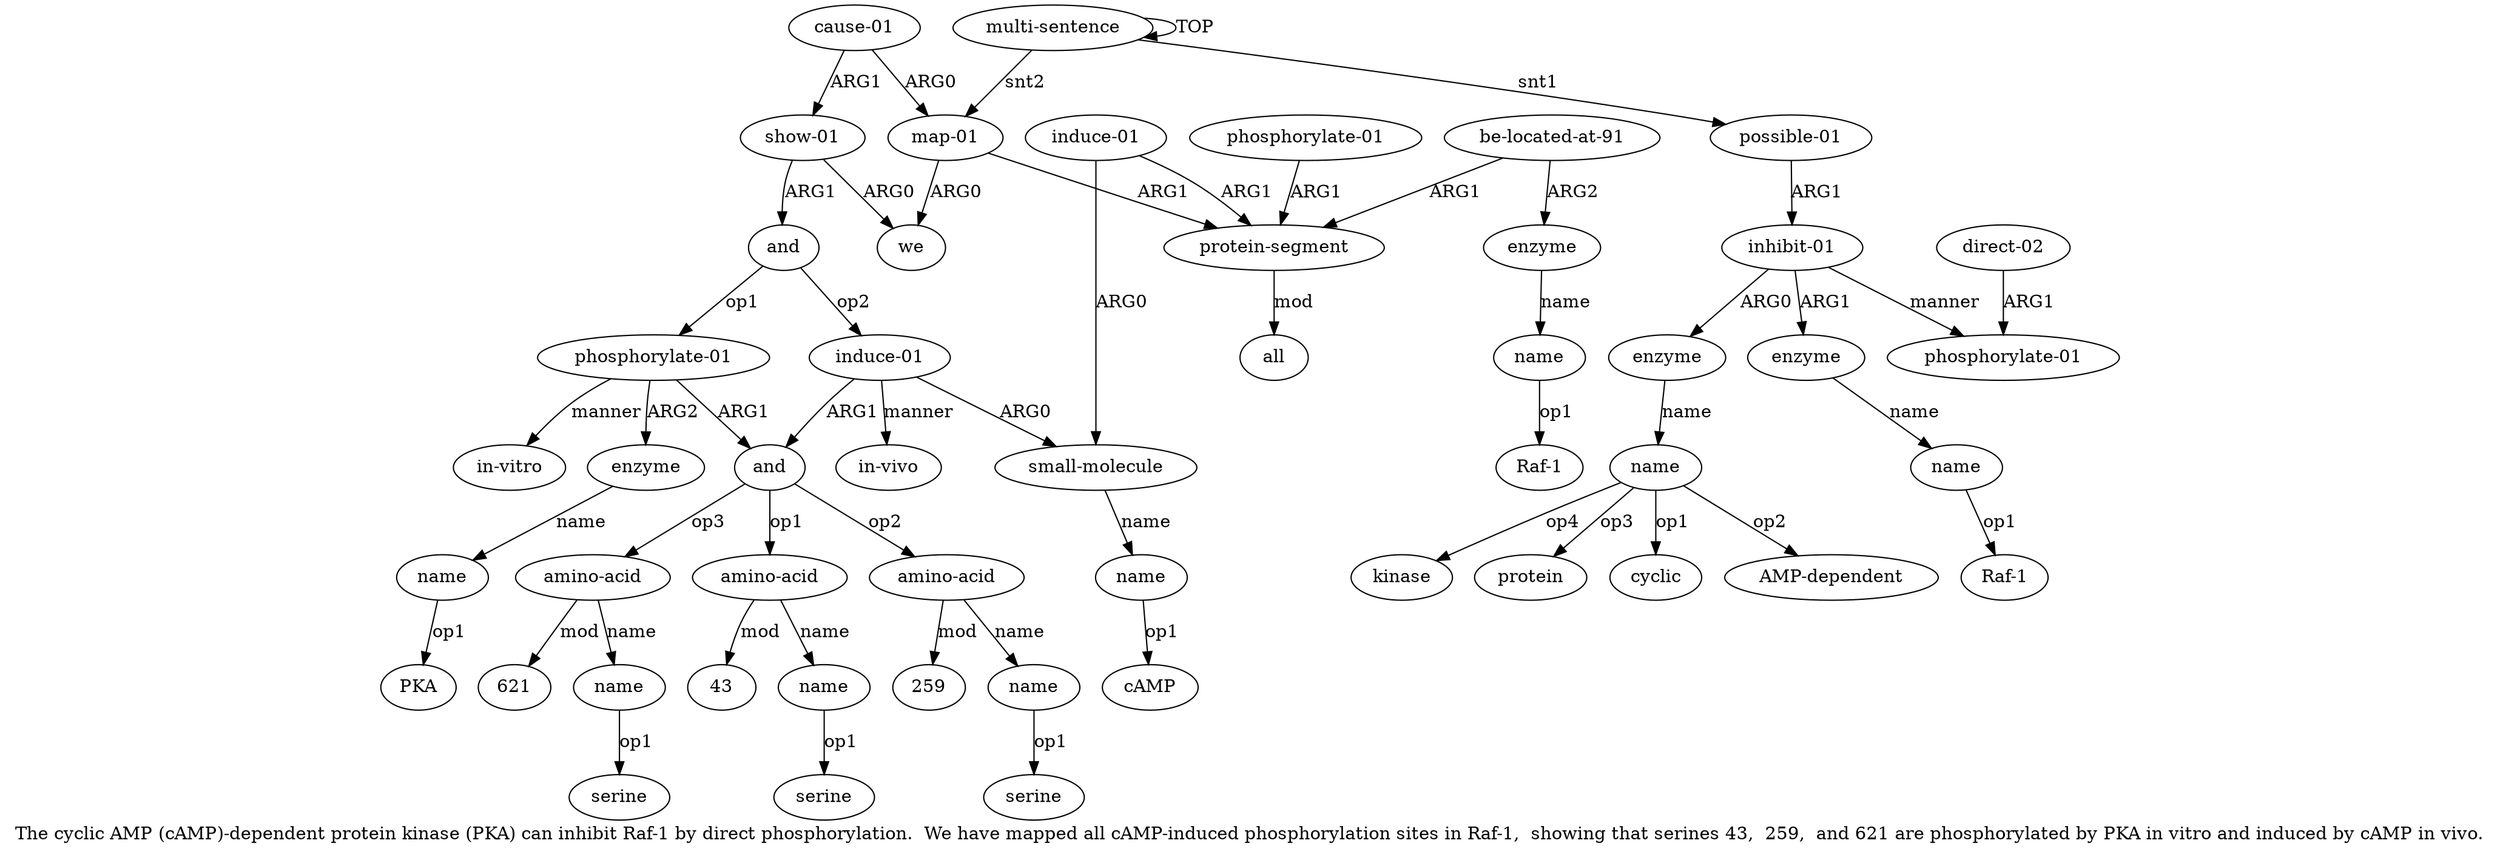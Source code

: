 digraph  {
	graph [label="The cyclic AMP (cAMP)-dependent protein kinase (PKA) can inhibit Raf-1 by direct phosphorylation.  We have mapped all cAMP-induced \
phosphorylation sites in Raf-1,  showing that serines 43,  259,  and 621 are phosphorylated by PKA in vitro and induced by cAMP \
in vivo."];
	node [label="\N"];
	a20	 [color=black,
		gold_ind=20,
		gold_label="cause-01",
		label="cause-01",
		test_ind=20,
		test_label="cause-01"];
	a21	 [color=black,
		gold_ind=21,
		gold_label="show-01",
		label="show-01",
		test_ind=21,
		test_label="show-01"];
	a20 -> a21 [key=0,
	color=black,
	gold_label=ARG1,
	label=ARG1,
	test_label=ARG1];
a9 [color=black,
	gold_ind=9,
	gold_label="map-01",
	label="map-01",
	test_ind=9,
	test_label="map-01"];
a20 -> a9 [key=0,
color=black,
gold_label=ARG0,
label=ARG0,
test_label=ARG0];
a22 [color=black,
gold_ind=22,
gold_label=and,
label=and,
test_ind=22,
test_label=and];
a21 -> a22 [key=0,
color=black,
gold_label=ARG1,
label=ARG1,
test_label=ARG1];
a10 [color=black,
gold_ind=10,
gold_label=we,
label=we,
test_ind=10,
test_label=we];
a21 -> a10 [key=0,
color=black,
gold_label=ARG0,
label=ARG0,
test_label=ARG0];
a23 [color=black,
gold_ind=23,
gold_label="phosphorylate-01",
label="phosphorylate-01",
test_ind=23,
test_label="phosphorylate-01"];
a22 -> a23 [key=0,
color=black,
gold_label=op1,
label=op1,
test_label=op1];
a34 [color=black,
gold_ind=34,
gold_label="induce-01",
label="induce-01",
test_ind=34,
test_label="induce-01"];
a22 -> a34 [key=0,
color=black,
gold_label=op2,
label=op2,
test_label=op2];
a24 [color=black,
gold_ind=24,
gold_label=and,
label=and,
test_ind=24,
test_label=and];
a23 -> a24 [key=0,
color=black,
gold_label=ARG1,
label=ARG1,
test_label=ARG1];
a31 [color=black,
gold_ind=31,
gold_label=enzyme,
label=enzyme,
test_ind=31,
test_label=enzyme];
a23 -> a31 [key=0,
color=black,
gold_label=ARG2,
label=ARG2,
test_label=ARG2];
a33 [color=black,
gold_ind=33,
gold_label="in-vitro",
label="in-vitro",
test_ind=33,
test_label="in-vitro"];
a23 -> a33 [key=0,
color=black,
gold_label=manner,
label=manner,
test_label=manner];
a25 [color=black,
gold_ind=25,
gold_label="amino-acid",
label="amino-acid",
test_ind=25,
test_label="amino-acid"];
a24 -> a25 [key=0,
color=black,
gold_label=op1,
label=op1,
test_label=op1];
a27 [color=black,
gold_ind=27,
gold_label="amino-acid",
label="amino-acid",
test_ind=27,
test_label="amino-acid"];
a24 -> a27 [key=0,
color=black,
gold_label=op2,
label=op2,
test_label=op2];
a29 [color=black,
gold_ind=29,
gold_label="amino-acid",
label="amino-acid",
test_ind=29,
test_label="amino-acid"];
a24 -> a29 [key=0,
color=black,
gold_label=op3,
label=op3,
test_label=op3];
a26 [color=black,
gold_ind=26,
gold_label=name,
label=name,
test_ind=26,
test_label=name];
a25 -> a26 [key=0,
color=black,
gold_label=name,
label=name,
test_label=name];
"a25 43" [color=black,
gold_ind=-1,
gold_label=43,
label=43,
test_ind=-1,
test_label=43];
a25 -> "a25 43" [key=0,
color=black,
gold_label=mod,
label=mod,
test_label=mod];
"a26 serine" [color=black,
gold_ind=-1,
gold_label=serine,
label=serine,
test_ind=-1,
test_label=serine];
a26 -> "a26 serine" [key=0,
color=black,
gold_label=op1,
label=op1,
test_label=op1];
a28 [color=black,
gold_ind=28,
gold_label=name,
label=name,
test_ind=28,
test_label=name];
a27 -> a28 [key=0,
color=black,
gold_label=name,
label=name,
test_label=name];
"a27 259" [color=black,
gold_ind=-1,
gold_label=259,
label=259,
test_ind=-1,
test_label=259];
a27 -> "a27 259" [key=0,
color=black,
gold_label=mod,
label=mod,
test_label=mod];
"a28 serine" [color=black,
gold_ind=-1,
gold_label=serine,
label=serine,
test_ind=-1,
test_label=serine];
a28 -> "a28 serine" [key=0,
color=black,
gold_label=op1,
label=op1,
test_label=op1];
a30 [color=black,
gold_ind=30,
gold_label=name,
label=name,
test_ind=30,
test_label=name];
a29 -> a30 [key=0,
color=black,
gold_label=name,
label=name,
test_label=name];
"a29 621" [color=black,
gold_ind=-1,
gold_label=621,
label=621,
test_ind=-1,
test_label=621];
a29 -> "a29 621" [key=0,
color=black,
gold_label=mod,
label=mod,
test_label=mod];
a32 [color=black,
gold_ind=32,
gold_label=name,
label=name,
test_ind=32,
test_label=name];
a31 -> a32 [key=0,
color=black,
gold_label=name,
label=name,
test_label=name];
"a30 serine" [color=black,
gold_ind=-1,
gold_label=serine,
label=serine,
test_ind=-1,
test_label=serine];
a30 -> "a30 serine" [key=0,
color=black,
gold_label=op1,
label=op1,
test_label=op1];
"a32 PKA" [color=black,
gold_ind=-1,
gold_label=PKA,
label=PKA,
test_ind=-1,
test_label=PKA];
a35 [color=black,
gold_ind=35,
gold_label="in-vivo",
label="in-vivo",
test_ind=35,
test_label="in-vivo"];
a34 -> a24 [key=0,
color=black,
gold_label=ARG1,
label=ARG1,
test_label=ARG1];
a34 -> a35 [key=0,
color=black,
gold_label=manner,
label=manner,
test_label=manner];
a17 [color=black,
gold_ind=17,
gold_label="small-molecule",
label="small-molecule",
test_ind=17,
test_label="small-molecule"];
a34 -> a17 [key=0,
color=black,
gold_label=ARG0,
label=ARG0,
test_label=ARG0];
"a4 cyclic" [color=black,
gold_ind=-1,
gold_label=cyclic,
label=cyclic,
test_ind=-1,
test_label=cyclic];
"a4 AMP-dependent" [color=black,
gold_ind=-1,
gold_label="AMP-dependent",
label="AMP-dependent",
test_ind=-1,
test_label="AMP-dependent"];
a32 -> "a32 PKA" [key=0,
color=black,
gold_label=op1,
label=op1,
test_label=op1];
a15 [color=black,
gold_ind=15,
gold_label="phosphorylate-01",
label="phosphorylate-01",
test_ind=15,
test_label="phosphorylate-01"];
a11 [color=black,
gold_ind=11,
gold_label="protein-segment",
label="protein-segment",
test_ind=11,
test_label="protein-segment"];
a15 -> a11 [key=0,
color=black,
gold_label=ARG1,
label=ARG1,
test_label=ARG1];
a14 [color=black,
gold_ind=14,
gold_label=name,
label=name,
test_ind=14,
test_label=name];
"a14 Raf-1" [color=black,
gold_ind=-1,
gold_label="Raf-1",
label="Raf-1",
test_ind=-1,
test_label="Raf-1"];
a14 -> "a14 Raf-1" [key=0,
color=black,
gold_label=op1,
label=op1,
test_label=op1];
a18 [color=black,
gold_ind=18,
gold_label=name,
label=name,
test_ind=18,
test_label=name];
a17 -> a18 [key=0,
color=black,
gold_label=name,
label=name,
test_label=name];
a16 [color=black,
gold_ind=16,
gold_label="induce-01",
label="induce-01",
test_ind=16,
test_label="induce-01"];
a16 -> a17 [key=0,
color=black,
gold_label=ARG0,
label=ARG0,
test_label=ARG0];
a16 -> a11 [key=0,
color=black,
gold_label=ARG1,
label=ARG1,
test_label=ARG1];
a19 [color=black,
gold_ind=19,
gold_label=all,
label=all,
test_ind=19,
test_label=all];
a11 -> a19 [key=0,
color=black,
gold_label=mod,
label=mod,
test_label=mod];
a13 [color=black,
gold_ind=13,
gold_label=enzyme,
label=enzyme,
test_ind=13,
test_label=enzyme];
a13 -> a14 [key=0,
color=black,
gold_label=name,
label=name,
test_label=name];
a12 [color=black,
gold_ind=12,
gold_label="be-located-at-91",
label="be-located-at-91",
test_ind=12,
test_label="be-located-at-91"];
a12 -> a11 [key=0,
color=black,
gold_label=ARG1,
label=ARG1,
test_label=ARG1];
a12 -> a13 [key=0,
color=black,
gold_label=ARG2,
label=ARG2,
test_label=ARG2];
"a18 cAMP" [color=black,
gold_ind=-1,
gold_label=cAMP,
label=cAMP,
test_ind=-1,
test_label=cAMP];
a18 -> "a18 cAMP" [key=0,
color=black,
gold_label=op1,
label=op1,
test_label=op1];
a1 [color=black,
gold_ind=1,
gold_label="possible-01",
label="possible-01",
test_ind=1,
test_label="possible-01"];
a2 [color=black,
gold_ind=2,
gold_label="inhibit-01",
label="inhibit-01",
test_ind=2,
test_label="inhibit-01"];
a1 -> a2 [key=0,
color=black,
gold_label=ARG1,
label=ARG1,
test_label=ARG1];
a0 [color=black,
gold_ind=0,
gold_label="multi-sentence",
label="multi-sentence",
test_ind=0,
test_label="multi-sentence"];
a0 -> a1 [key=0,
color=black,
gold_label=snt1,
label=snt1,
test_label=snt1];
a0 -> a0 [key=0,
color=black,
gold_label=TOP,
label=TOP,
test_label=TOP];
a0 -> a9 [key=0,
color=black,
gold_label=snt2,
label=snt2,
test_label=snt2];
a3 [color=black,
gold_ind=3,
gold_label=enzyme,
label=enzyme,
test_ind=3,
test_label=enzyme];
a4 [color=black,
gold_ind=4,
gold_label=name,
label=name,
test_ind=4,
test_label=name];
a3 -> a4 [key=0,
color=black,
gold_label=name,
label=name,
test_label=name];
a2 -> a3 [key=0,
color=black,
gold_label=ARG0,
label=ARG0,
test_label=ARG0];
a5 [color=black,
gold_ind=5,
gold_label=enzyme,
label=enzyme,
test_ind=5,
test_label=enzyme];
a2 -> a5 [key=0,
color=black,
gold_label=ARG1,
label=ARG1,
test_label=ARG1];
a7 [color=black,
gold_ind=7,
gold_label="phosphorylate-01",
label="phosphorylate-01",
test_ind=7,
test_label="phosphorylate-01"];
a2 -> a7 [key=0,
color=black,
gold_label=manner,
label=manner,
test_label=manner];
a6 [color=black,
gold_ind=6,
gold_label=name,
label=name,
test_ind=6,
test_label=name];
a5 -> a6 [key=0,
color=black,
gold_label=name,
label=name,
test_label=name];
a4 -> "a4 cyclic" [key=0,
color=black,
gold_label=op1,
label=op1,
test_label=op1];
a4 -> "a4 AMP-dependent" [key=0,
color=black,
gold_label=op2,
label=op2,
test_label=op2];
"a4 kinase" [color=black,
gold_ind=-1,
gold_label=kinase,
label=kinase,
test_ind=-1,
test_label=kinase];
a4 -> "a4 kinase" [key=0,
color=black,
gold_label=op4,
label=op4,
test_label=op4];
"a4 protein" [color=black,
gold_ind=-1,
gold_label=protein,
label=protein,
test_ind=-1,
test_label=protein];
a4 -> "a4 protein" [key=0,
color=black,
gold_label=op3,
label=op3,
test_label=op3];
"a6 Raf-1" [color=black,
gold_ind=-1,
gold_label="Raf-1",
label="Raf-1",
test_ind=-1,
test_label="Raf-1"];
a6 -> "a6 Raf-1" [key=0,
color=black,
gold_label=op1,
label=op1,
test_label=op1];
a9 -> a11 [key=0,
color=black,
gold_label=ARG1,
label=ARG1,
test_label=ARG1];
a9 -> a10 [key=0,
color=black,
gold_label=ARG0,
label=ARG0,
test_label=ARG0];
a8 [color=black,
gold_ind=8,
gold_label="direct-02",
label="direct-02",
test_ind=8,
test_label="direct-02"];
a8 -> a7 [key=0,
color=black,
gold_label=ARG1,
label=ARG1,
test_label=ARG1];
}
